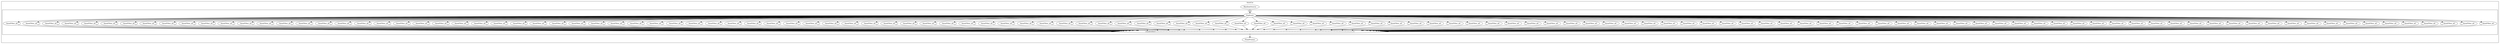 digraph streamit {
subgraph cluster_node1 {
 label="AutoCor";
node2 [ label="RandomSource" ]
subgraph cluster_node3 {
 label="Cor1";
node4 [ label="duplicate" ]
node5 [ label="roundrobin(1,1,1,1,1,1,1,1,1,1,1,1,1,1,1,1,1,1,1,1,1,1,1,1,1,1,1,1,1,1,1,1,1,1,1,1,1,1,1,1,1,1,1,1,1,1,1,1,1,1,1,1,1,1,1,1,1,1,1,1,1,1,1,1,1,1,1,1,1,1,1,1,1,1,1,1,1,1,1,1,1,1,1,1,1,1,1,1,1,1,1,1,1,1,1,1,1,1,1,1,1,1,1,1,1,1,1,1,1,1,1,1,1,1,1,1,1,1,1,1,1,1,1,1,1,1,1,1)" ]
node6 [ label="AnonFilter_a0" ]
node4 -> node6
node6 -> node5
node7 [ label="AnonFilter_a0" ]
node4 -> node7
node7 -> node5
node8 [ label="AnonFilter_a0" ]
node4 -> node8
node8 -> node5
node9 [ label="AnonFilter_a0" ]
node4 -> node9
node9 -> node5
node10 [ label="AnonFilter_a0" ]
node4 -> node10
node10 -> node5
node11 [ label="AnonFilter_a0" ]
node4 -> node11
node11 -> node5
node12 [ label="AnonFilter_a0" ]
node4 -> node12
node12 -> node5
node13 [ label="AnonFilter_a0" ]
node4 -> node13
node13 -> node5
node14 [ label="AnonFilter_a0" ]
node4 -> node14
node14 -> node5
node15 [ label="AnonFilter_a0" ]
node4 -> node15
node15 -> node5
node16 [ label="AnonFilter_a0" ]
node4 -> node16
node16 -> node5
node17 [ label="AnonFilter_a0" ]
node4 -> node17
node17 -> node5
node18 [ label="AnonFilter_a0" ]
node4 -> node18
node18 -> node5
node19 [ label="AnonFilter_a0" ]
node4 -> node19
node19 -> node5
node20 [ label="AnonFilter_a0" ]
node4 -> node20
node20 -> node5
node21 [ label="AnonFilter_a0" ]
node4 -> node21
node21 -> node5
node22 [ label="AnonFilter_a0" ]
node4 -> node22
node22 -> node5
node23 [ label="AnonFilter_a0" ]
node4 -> node23
node23 -> node5
node24 [ label="AnonFilter_a0" ]
node4 -> node24
node24 -> node5
node25 [ label="AnonFilter_a0" ]
node4 -> node25
node25 -> node5
node26 [ label="AnonFilter_a0" ]
node4 -> node26
node26 -> node5
node27 [ label="AnonFilter_a0" ]
node4 -> node27
node27 -> node5
node28 [ label="AnonFilter_a0" ]
node4 -> node28
node28 -> node5
node29 [ label="AnonFilter_a0" ]
node4 -> node29
node29 -> node5
node30 [ label="AnonFilter_a0" ]
node4 -> node30
node30 -> node5
node31 [ label="AnonFilter_a0" ]
node4 -> node31
node31 -> node5
node32 [ label="AnonFilter_a0" ]
node4 -> node32
node32 -> node5
node33 [ label="AnonFilter_a0" ]
node4 -> node33
node33 -> node5
node34 [ label="AnonFilter_a0" ]
node4 -> node34
node34 -> node5
node35 [ label="AnonFilter_a0" ]
node4 -> node35
node35 -> node5
node36 [ label="AnonFilter_a0" ]
node4 -> node36
node36 -> node5
node37 [ label="AnonFilter_a0" ]
node4 -> node37
node37 -> node5
node38 [ label="AnonFilter_a0" ]
node4 -> node38
node38 -> node5
node39 [ label="AnonFilter_a0" ]
node4 -> node39
node39 -> node5
node40 [ label="AnonFilter_a0" ]
node4 -> node40
node40 -> node5
node41 [ label="AnonFilter_a0" ]
node4 -> node41
node41 -> node5
node42 [ label="AnonFilter_a0" ]
node4 -> node42
node42 -> node5
node43 [ label="AnonFilter_a0" ]
node4 -> node43
node43 -> node5
node44 [ label="AnonFilter_a0" ]
node4 -> node44
node44 -> node5
node45 [ label="AnonFilter_a0" ]
node4 -> node45
node45 -> node5
node46 [ label="AnonFilter_a0" ]
node4 -> node46
node46 -> node5
node47 [ label="AnonFilter_a0" ]
node4 -> node47
node47 -> node5
node48 [ label="AnonFilter_a0" ]
node4 -> node48
node48 -> node5
node49 [ label="AnonFilter_a0" ]
node4 -> node49
node49 -> node5
node50 [ label="AnonFilter_a0" ]
node4 -> node50
node50 -> node5
node51 [ label="AnonFilter_a0" ]
node4 -> node51
node51 -> node5
node52 [ label="AnonFilter_a0" ]
node4 -> node52
node52 -> node5
node53 [ label="AnonFilter_a0" ]
node4 -> node53
node53 -> node5
node54 [ label="AnonFilter_a0" ]
node4 -> node54
node54 -> node5
node55 [ label="AnonFilter_a0" ]
node4 -> node55
node55 -> node5
node56 [ label="AnonFilter_a0" ]
node4 -> node56
node56 -> node5
node57 [ label="AnonFilter_a0" ]
node4 -> node57
node57 -> node5
node58 [ label="AnonFilter_a0" ]
node4 -> node58
node58 -> node5
node59 [ label="AnonFilter_a0" ]
node4 -> node59
node59 -> node5
node60 [ label="AnonFilter_a0" ]
node4 -> node60
node60 -> node5
node61 [ label="AnonFilter_a0" ]
node4 -> node61
node61 -> node5
node62 [ label="AnonFilter_a0" ]
node4 -> node62
node62 -> node5
node63 [ label="AnonFilter_a0" ]
node4 -> node63
node63 -> node5
node64 [ label="AnonFilter_a0" ]
node4 -> node64
node64 -> node5
node65 [ label="AnonFilter_a0" ]
node4 -> node65
node65 -> node5
node66 [ label="AnonFilter_a0" ]
node4 -> node66
node66 -> node5
node67 [ label="AnonFilter_a0" ]
node4 -> node67
node67 -> node5
node68 [ label="AnonFilter_a0" ]
node4 -> node68
node68 -> node5
node69 [ label="AnonFilter_a0" ]
node4 -> node69
node69 -> node5
node70 [ label="AnonFilter_a0" ]
node4 -> node70
node70 -> node5
node71 [ label="AnonFilter_a0" ]
node4 -> node71
node71 -> node5
node72 [ label="AnonFilter_a0" ]
node4 -> node72
node72 -> node5
node73 [ label="AnonFilter_a0" ]
node4 -> node73
node73 -> node5
node74 [ label="AnonFilter_a0" ]
node4 -> node74
node74 -> node5
node75 [ label="AnonFilter_a0" ]
node4 -> node75
node75 -> node5
node76 [ label="AnonFilter_a0" ]
node4 -> node76
node76 -> node5
node77 [ label="AnonFilter_a0" ]
node4 -> node77
node77 -> node5
node78 [ label="AnonFilter_a0" ]
node4 -> node78
node78 -> node5
node79 [ label="AnonFilter_a0" ]
node4 -> node79
node79 -> node5
node80 [ label="AnonFilter_a0" ]
node4 -> node80
node80 -> node5
node81 [ label="AnonFilter_a0" ]
node4 -> node81
node81 -> node5
node82 [ label="AnonFilter_a0" ]
node4 -> node82
node82 -> node5
node83 [ label="AnonFilter_a0" ]
node4 -> node83
node83 -> node5
node84 [ label="AnonFilter_a0" ]
node4 -> node84
node84 -> node5
node85 [ label="AnonFilter_a0" ]
node4 -> node85
node85 -> node5
node86 [ label="AnonFilter_a0" ]
node4 -> node86
node86 -> node5
node87 [ label="AnonFilter_a0" ]
node4 -> node87
node87 -> node5
node88 [ label="AnonFilter_a0" ]
node4 -> node88
node88 -> node5
node89 [ label="AnonFilter_a0" ]
node4 -> node89
node89 -> node5
node90 [ label="AnonFilter_a0" ]
node4 -> node90
node90 -> node5
node91 [ label="AnonFilter_a0" ]
node4 -> node91
node91 -> node5
node92 [ label="AnonFilter_a0" ]
node4 -> node92
node92 -> node5
node93 [ label="AnonFilter_a0" ]
node4 -> node93
node93 -> node5
node94 [ label="AnonFilter_a0" ]
node4 -> node94
node94 -> node5
node95 [ label="AnonFilter_a0" ]
node4 -> node95
node95 -> node5
node96 [ label="AnonFilter_a0" ]
node4 -> node96
node96 -> node5
node97 [ label="AnonFilter_a0" ]
node4 -> node97
node97 -> node5
node98 [ label="AnonFilter_a0" ]
node4 -> node98
node98 -> node5
node99 [ label="AnonFilter_a0" ]
node4 -> node99
node99 -> node5
node100 [ label="AnonFilter_a0" ]
node4 -> node100
node100 -> node5
node101 [ label="AnonFilter_a0" ]
node4 -> node101
node101 -> node5
node102 [ label="AnonFilter_a0" ]
node4 -> node102
node102 -> node5
node103 [ label="AnonFilter_a0" ]
node4 -> node103
node103 -> node5
node104 [ label="AnonFilter_a0" ]
node4 -> node104
node104 -> node5
node105 [ label="AnonFilter_a0" ]
node4 -> node105
node105 -> node5
node106 [ label="AnonFilter_a0" ]
node4 -> node106
node106 -> node5
node107 [ label="AnonFilter_a0" ]
node4 -> node107
node107 -> node5
node108 [ label="AnonFilter_a0" ]
node4 -> node108
node108 -> node5
node109 [ label="AnonFilter_a0" ]
node4 -> node109
node109 -> node5
node110 [ label="AnonFilter_a0" ]
node4 -> node110
node110 -> node5
node111 [ label="AnonFilter_a0" ]
node4 -> node111
node111 -> node5
node112 [ label="AnonFilter_a0" ]
node4 -> node112
node112 -> node5
node113 [ label="AnonFilter_a0" ]
node4 -> node113
node113 -> node5
node114 [ label="AnonFilter_a0" ]
node4 -> node114
node114 -> node5
node115 [ label="AnonFilter_a0" ]
node4 -> node115
node115 -> node5
node116 [ label="AnonFilter_a0" ]
node4 -> node116
node116 -> node5
node117 [ label="AnonFilter_a0" ]
node4 -> node117
node117 -> node5
node118 [ label="AnonFilter_a0" ]
node4 -> node118
node118 -> node5
node119 [ label="AnonFilter_a0" ]
node4 -> node119
node119 -> node5
node120 [ label="AnonFilter_a0" ]
node4 -> node120
node120 -> node5
node121 [ label="AnonFilter_a0" ]
node4 -> node121
node121 -> node5
node122 [ label="AnonFilter_a0" ]
node4 -> node122
node122 -> node5
node123 [ label="AnonFilter_a0" ]
node4 -> node123
node123 -> node5
node124 [ label="AnonFilter_a0" ]
node4 -> node124
node124 -> node5
node125 [ label="AnonFilter_a0" ]
node4 -> node125
node125 -> node5
node126 [ label="AnonFilter_a0" ]
node4 -> node126
node126 -> node5
node127 [ label="AnonFilter_a0" ]
node4 -> node127
node127 -> node5
node128 [ label="AnonFilter_a0" ]
node4 -> node128
node128 -> node5
node129 [ label="AnonFilter_a0" ]
node4 -> node129
node129 -> node5
node130 [ label="AnonFilter_a0" ]
node4 -> node130
node130 -> node5
node131 [ label="AnonFilter_a0" ]
node4 -> node131
node131 -> node5
node132 [ label="AnonFilter_a0" ]
node4 -> node132
node132 -> node5
node133 [ label="AnonFilter_a0" ]
node4 -> node133
node133 -> node5
}
node2 -> node4
node134 [ label="FloatPrinter" ]
node5 -> node134
}
}
